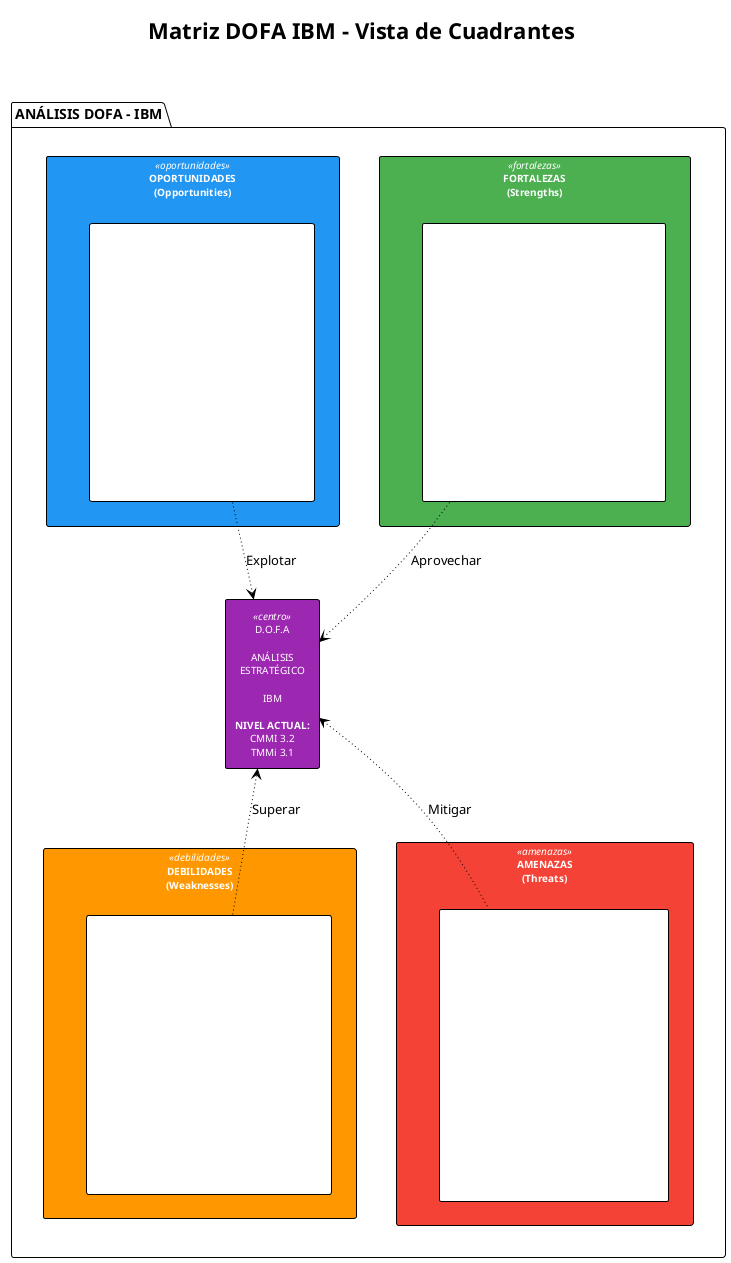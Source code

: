 @startuml matriz-dofa-cuadrantes-ibm
!theme plain
title Matriz DOFA IBM - Vista de Cuadrantes
skinparam backgroundColor white
skinparam defaultTextAlignment center

' Configuración de colores
skinparam rectangle {
    BackgroundColor<<fortalezas>> #4CAF50
    BackgroundColor<<oportunidades>> #2196F3
    BackgroundColor<<debilidades>> #FF9800
    BackgroundColor<<amenazas>> #F44336
    BackgroundColor<<centro>> #9C27B0
    BorderColor black
    FontColor white
    FontSize 10
}

' Diseño en cuadrantes
package "ANÁLISIS DOFA - IBM" {
    
    ' Cuadrante Superior Izquierdo - FORTALEZAS
    rectangle "FORTALEZAS\n(Strengths)" as F <<fortalezas>> {
        rectangle "🏆 **EXPERIENCIA Y REPUTACIÓN**\n• Más de 100 años en tecnología\n• Reconocimiento mundial en innovación\n• Portafolio robusto soluciones enterprise\n\n⚙️ **PROCESOS Y METODOLOGÍAS**\n• Procesos desarrollo estandarizados\n• Metodologías ágiles y DevOps implementadas\n• Equipos especializados en QA\n\n🛠️ **INFRAESTRUCTURA TECNOLÓGICA**\n• Herramientas automatización maduras\n• Infraestructura CI/CD robusta\n• Ambientes diferenciados (DEV→PROD)\n\n👥 **RECURSOS HUMANOS**\n• Talento altamente especializado\n• Programas certificación continua\n• Cultura innovación establecida" as F_content
    }
    
    ' Cuadrante Superior Derecho - OPORTUNIDADES
    rectangle "OPORTUNIDADES\n(Opportunities)" as O <<oportunidades>> {
        rectangle "🤖 **INNOVACIÓN TECNOLÓGICA**\n• Automatización pruebas con IA\n• Machine Learning en procesos calidad\n• Tecnologías emergentes (IoT, Blockchain)\n\n☁️ **DEMANDA DEL MERCADO**\n• Creciente demanda servicios nube\n• Aumento necesidades ciberseguridad\n• Transformación digital acelerada\n\n📈 **MEJORA DE PROCESOS**\n• Modelos calidad modernos (TMMi)\n• Optimización mediante analítica avanzada\n• Implementación prácticas DevSecOps\n\n🎯 **OPORTUNIDADES ESPECÍFICAS**\n• Consultoría especializada en calidad\n• Mercado servicios nube híbrida\n• Liderazgo en IA aplicada a testing" as O_content
    }
    
    ' Centro - DOFA
    rectangle "D.O.F.A\n\nANÁLISIS\nESTRATÉGICO\n\nIBM\n\n**NIVEL ACTUAL:**\nCMMI 3.2\nTMMi 3.1" as CENTER <<centro>>
    
    ' Cuadrante Inferior Izquierdo - DEBILIDADES
    rectangle "DEBILIDADES\n(Weaknesses)" as D <<debilidades>> {
        rectangle "🐌 **COMPLEJIDAD ORGANIZACIONAL**\n• Procesos robustos pero lentos\n• Alta dependencia múltiples equipos\n• Burocracia inherente org. grandes\n\n💰 **COSTOS OPERACIONALES**\n• Costos servicios elevados vs competidores\n• Overhead administrativo significativo\n• Inversión continua actualización tecnológica\n\n⏱️ **AGILIDAD DE RESPUESTA**\n• Tiempo respuesta lento por procesos formales\n• Dificultad adaptación rápida cambios\n• Toma decisiones compleja\n\n🔗 **COORDINACIÓN INTERNA**\n• Coordinación compleja entre equipos\n• Dependencias múltiples para entregas\n• Procesos aprobación complejos" as D_content
    }
    
    ' Cuadrante Inferior Derecho - AMENAZAS
    rectangle "AMENAZAS\n(Threats)" as A <<amenazas>> {
        rectangle "🥊 **COMPETENCIA**\n• Competidores globales precios bajos\n• Empresas emergentes modelos disruptivos\n• Presión precios en mercado\n\n👥 **EXPECTATIVAS CLIENTE**\n• Altas expectativas presionan tiempos\n• Demanda personalización creciente\n• Exigencia resultados inmediatos\n\n⚡ **CAMBIOS TECNOLÓGICOS**\n• Evolución tecnológica acelerada\n• Obsolescencia tecnologías actuales\n• Necesidad actualización competencias\n\n🚀 **DISRUPCIÓN MERCADO**\n• Startups con mayor agilidad\n• Modelos negocio innovadores\n• Regulaciones cambiantes\n• Democratización herramientas desarrollo" as A_content
    }
}

' Posicionamiento usando layout
F -[hidden]right-> O
F -[hidden]down-> CENTER
O -[hidden]down-> CENTER
CENTER -[hidden]down-> D
CENTER -[hidden]down-> A
D -[hidden]right-> A

' Líneas de conexión sutiles
F_content .[dotted].> CENTER : "Aprovechar"
O_content .[dotted].> CENTER : "Explotar"
CENTER <.[dotted]. D_content : "Superar"
CENTER <.[dotted]. A_content : "Mitigar"

@enduml
